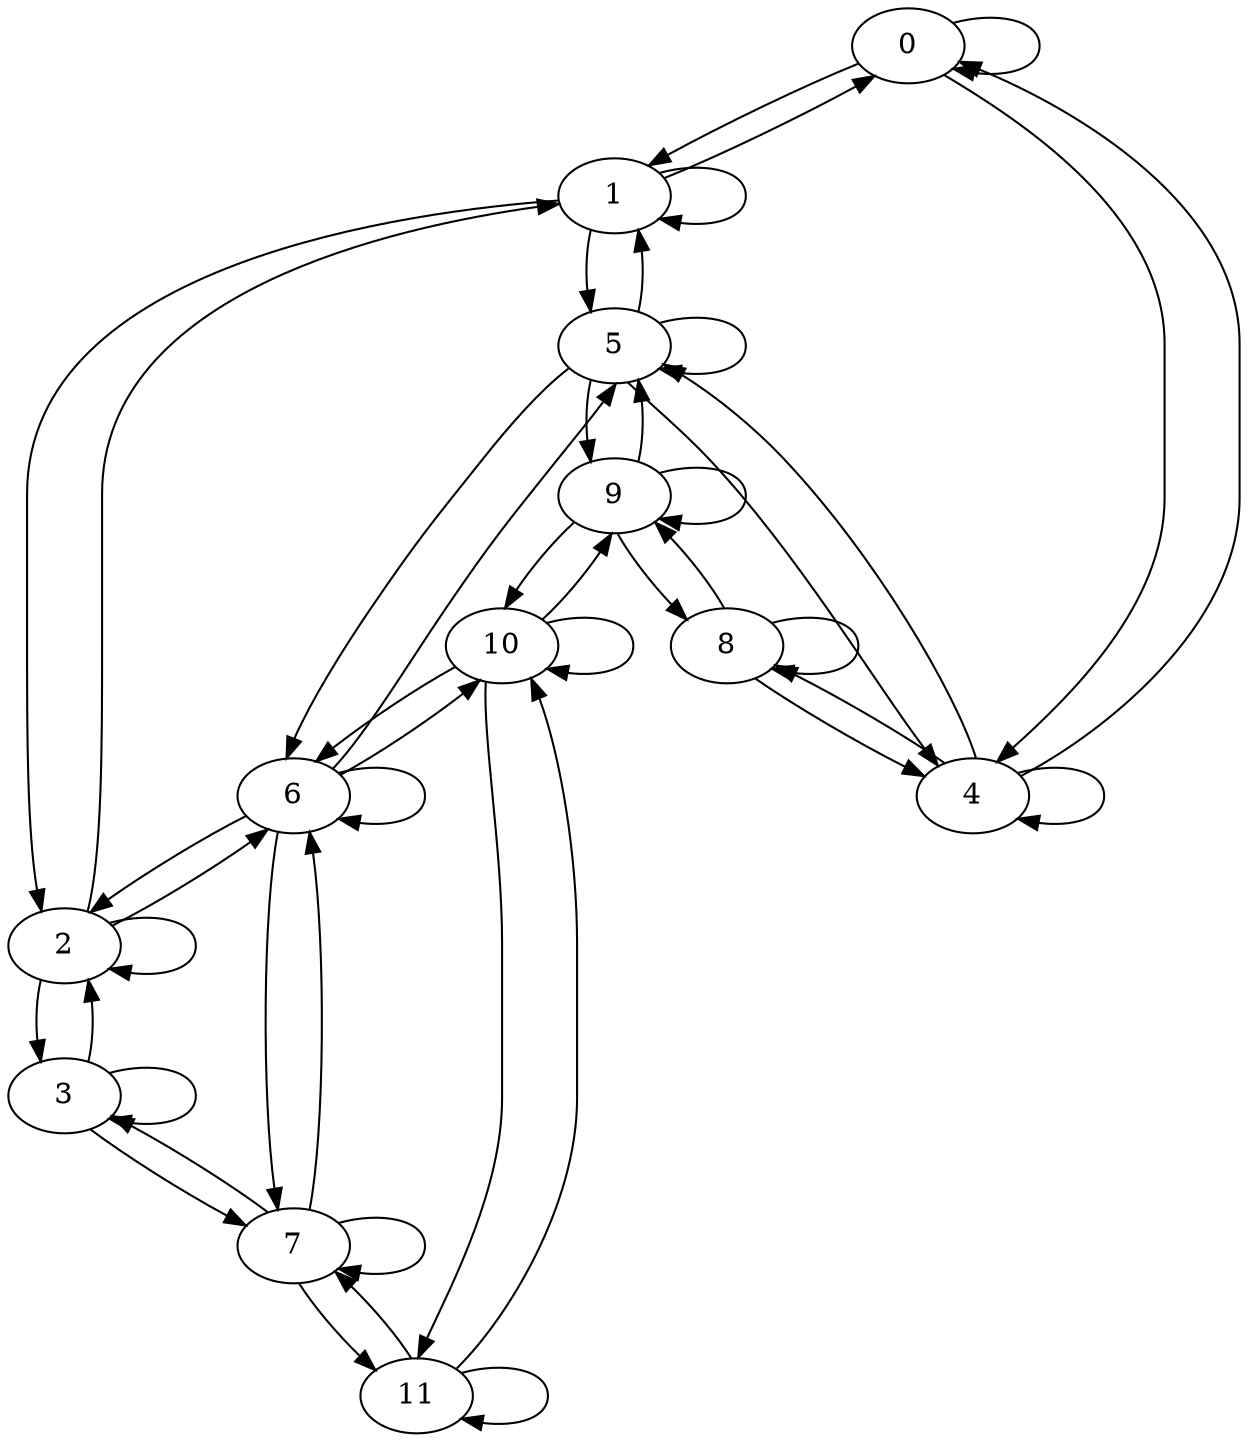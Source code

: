 digraph "" {
	graph [nodesep=0.5];
	0 -> 0	[len=2,
		weight=1.0];
	0 -> 1	[len=2,
		weight=1.0];
	0 -> 4	[len=2,
		weight=1.0];
	1 -> 0	[len=2,
		weight=1.0];
	1 -> 1	[len=2,
		weight=1.0];
	1 -> 2	[len=2,
		weight=1.0];
	1 -> 5	[len=2,
		weight=1.0];
	2 -> 1	[len=2,
		weight=1.0];
	2 -> 2	[len=2,
		weight=1.0];
	2 -> 3	[len=2,
		weight=1.0];
	2 -> 6	[len=2,
		weight=1.0];
	3 -> 2	[len=2,
		weight=1.0];
	3 -> 3	[len=2,
		weight=1.0];
	3 -> 7	[len=2,
		weight=1.0];
	4 -> 0	[len=2,
		weight=1.0];
	4 -> 4	[len=2,
		weight=1.0];
	4 -> 5	[len=2,
		weight=1.0];
	4 -> 8	[len=2,
		weight=1.0];
	5 -> 1	[len=2,
		weight=1.0];
	5 -> 4	[len=2,
		weight=1.0];
	5 -> 5	[len=2,
		weight=1.0];
	5 -> 6	[len=2,
		weight=1.0];
	5 -> 9	[len=2,
		weight=1.0];
	6 -> 2	[len=2,
		weight=1.0];
	6 -> 5	[len=2,
		weight=1.0];
	6 -> 6	[len=2,
		weight=1.0];
	6 -> 7	[len=2,
		weight=1.0];
	6 -> 10	[len=2,
		weight=1.0];
	7 -> 3	[len=2,
		weight=1.0];
	7 -> 6	[len=2,
		weight=1.0];
	7 -> 7	[len=2,
		weight=1.0];
	7 -> 11	[len=2,
		weight=1.0];
	8 -> 4	[len=2,
		weight=1.0];
	8 -> 8	[len=2,
		weight=1.0];
	8 -> 9	[len=2,
		weight=1.0];
	9 -> 5	[len=2,
		weight=1.0];
	9 -> 8	[len=2,
		weight=1.0];
	9 -> 9	[len=2,
		weight=1.0];
	9 -> 10	[len=2,
		weight=1.0];
	10 -> 6	[len=2,
		weight=1.0];
	10 -> 9	[len=2,
		weight=1.0];
	10 -> 10	[len=2,
		weight=1.0];
	10 -> 11	[len=2,
		weight=1.0];
	11 -> 7	[len=2,
		weight=1.0];
	11 -> 10	[len=2,
		weight=1.0];
	11 -> 11	[len=2,
		weight=1.0];
}
